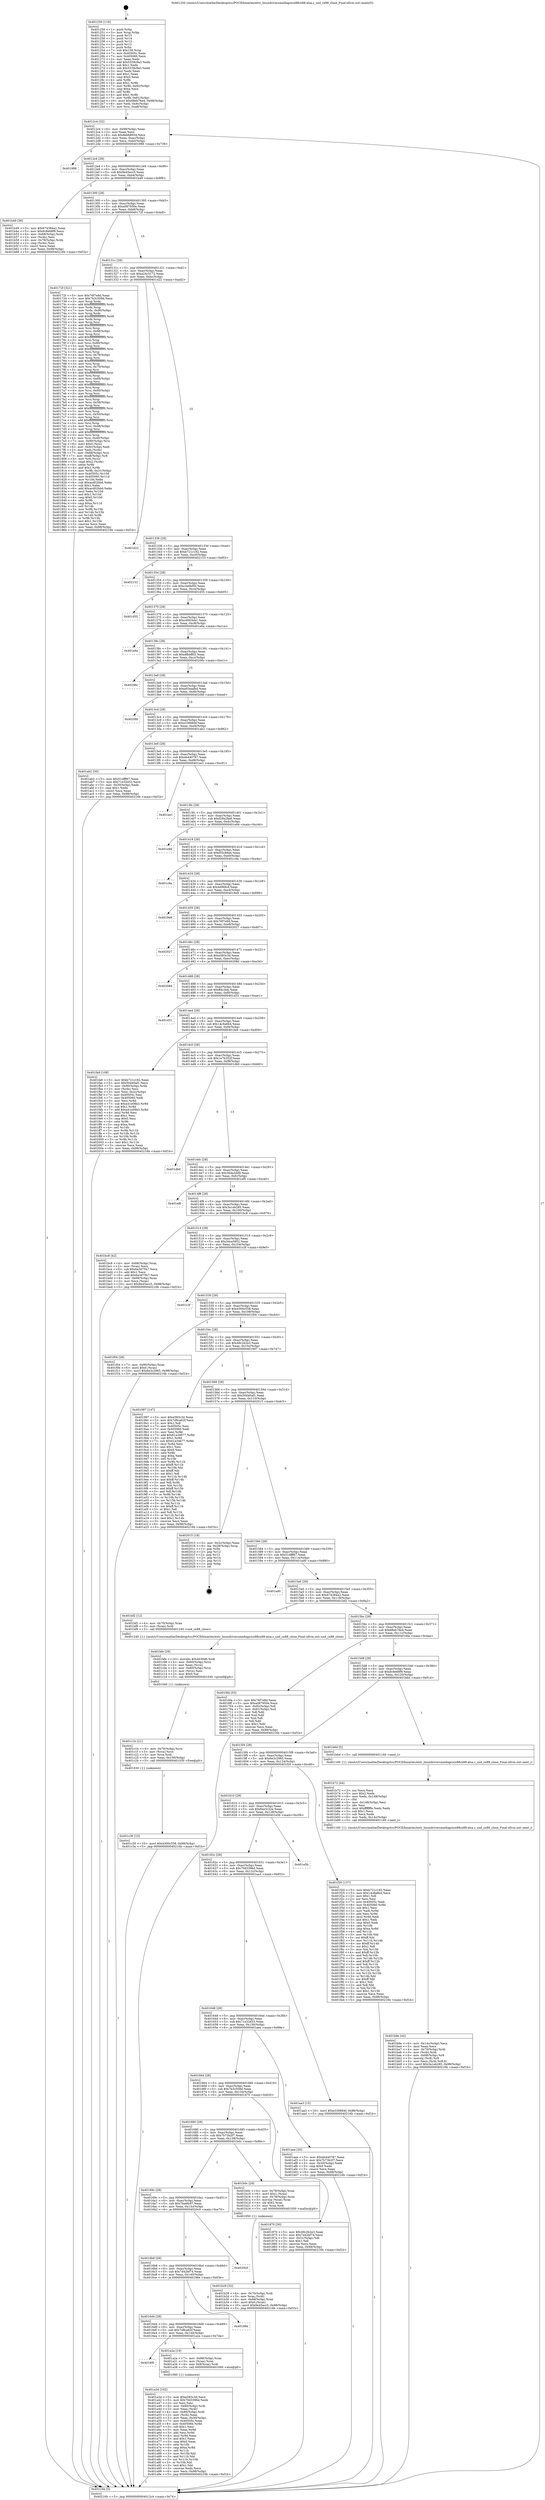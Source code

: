 digraph "0x401250" {
  label = "0x401250 (/mnt/c/Users/mathe/Desktop/tcc/POCII/binaries/extr_linuxdriversmediapcicx88cx88-alsa.c_snd_cx88_close_Final-ollvm.out::main(0))"
  labelloc = "t"
  node[shape=record]

  Entry [label="",width=0.3,height=0.3,shape=circle,fillcolor=black,style=filled]
  "0x4012c4" [label="{
     0x4012c4 [32]\l
     | [instrs]\l
     &nbsp;&nbsp;0x4012c4 \<+6\>: mov -0x98(%rbp),%eax\l
     &nbsp;&nbsp;0x4012ca \<+2\>: mov %eax,%ecx\l
     &nbsp;&nbsp;0x4012cc \<+6\>: sub $0x8ebb8934,%ecx\l
     &nbsp;&nbsp;0x4012d2 \<+6\>: mov %eax,-0xac(%rbp)\l
     &nbsp;&nbsp;0x4012d8 \<+6\>: mov %ecx,-0xb0(%rbp)\l
     &nbsp;&nbsp;0x4012de \<+6\>: je 0000000000401988 \<main+0x738\>\l
  }"]
  "0x401988" [label="{
     0x401988\l
  }", style=dashed]
  "0x4012e4" [label="{
     0x4012e4 [28]\l
     | [instrs]\l
     &nbsp;&nbsp;0x4012e4 \<+5\>: jmp 00000000004012e9 \<main+0x99\>\l
     &nbsp;&nbsp;0x4012e9 \<+6\>: mov -0xac(%rbp),%eax\l
     &nbsp;&nbsp;0x4012ef \<+5\>: sub $0x9e45ecc5,%eax\l
     &nbsp;&nbsp;0x4012f4 \<+6\>: mov %eax,-0xb4(%rbp)\l
     &nbsp;&nbsp;0x4012fa \<+6\>: je 0000000000401b49 \<main+0x8f9\>\l
  }"]
  Exit [label="",width=0.3,height=0.3,shape=circle,fillcolor=black,style=filled,peripheries=2]
  "0x401b49" [label="{
     0x401b49 [36]\l
     | [instrs]\l
     &nbsp;&nbsp;0x401b49 \<+5\>: mov $0x674384a2,%eax\l
     &nbsp;&nbsp;0x401b4e \<+5\>: mov $0x6c8e68f9,%ecx\l
     &nbsp;&nbsp;0x401b53 \<+4\>: mov -0x68(%rbp),%rdx\l
     &nbsp;&nbsp;0x401b57 \<+2\>: mov (%rdx),%esi\l
     &nbsp;&nbsp;0x401b59 \<+4\>: mov -0x78(%rbp),%rdx\l
     &nbsp;&nbsp;0x401b5d \<+2\>: cmp (%rdx),%esi\l
     &nbsp;&nbsp;0x401b5f \<+3\>: cmovl %ecx,%eax\l
     &nbsp;&nbsp;0x401b62 \<+6\>: mov %eax,-0x98(%rbp)\l
     &nbsp;&nbsp;0x401b68 \<+5\>: jmp 000000000040216b \<main+0xf1b\>\l
  }"]
  "0x401300" [label="{
     0x401300 [28]\l
     | [instrs]\l
     &nbsp;&nbsp;0x401300 \<+5\>: jmp 0000000000401305 \<main+0xb5\>\l
     &nbsp;&nbsp;0x401305 \<+6\>: mov -0xac(%rbp),%eax\l
     &nbsp;&nbsp;0x40130b \<+5\>: sub $0xa087950e,%eax\l
     &nbsp;&nbsp;0x401310 \<+6\>: mov %eax,-0xb8(%rbp)\l
     &nbsp;&nbsp;0x401316 \<+6\>: je 000000000040172f \<main+0x4df\>\l
  }"]
  "0x401c30" [label="{
     0x401c30 [15]\l
     | [instrs]\l
     &nbsp;&nbsp;0x401c30 \<+10\>: movl $0x4300c558,-0x98(%rbp)\l
     &nbsp;&nbsp;0x401c3a \<+5\>: jmp 000000000040216b \<main+0xf1b\>\l
  }"]
  "0x40172f" [label="{
     0x40172f [321]\l
     | [instrs]\l
     &nbsp;&nbsp;0x40172f \<+5\>: mov $0x76f7e8d,%eax\l
     &nbsp;&nbsp;0x401734 \<+5\>: mov $0x7b3c509d,%ecx\l
     &nbsp;&nbsp;0x401739 \<+3\>: mov %rsp,%rdx\l
     &nbsp;&nbsp;0x40173c \<+4\>: add $0xfffffffffffffff0,%rdx\l
     &nbsp;&nbsp;0x401740 \<+3\>: mov %rdx,%rsp\l
     &nbsp;&nbsp;0x401743 \<+7\>: mov %rdx,-0x90(%rbp)\l
     &nbsp;&nbsp;0x40174a \<+3\>: mov %rsp,%rdx\l
     &nbsp;&nbsp;0x40174d \<+4\>: add $0xfffffffffffffff0,%rdx\l
     &nbsp;&nbsp;0x401751 \<+3\>: mov %rdx,%rsp\l
     &nbsp;&nbsp;0x401754 \<+3\>: mov %rsp,%rsi\l
     &nbsp;&nbsp;0x401757 \<+4\>: add $0xfffffffffffffff0,%rsi\l
     &nbsp;&nbsp;0x40175b \<+3\>: mov %rsi,%rsp\l
     &nbsp;&nbsp;0x40175e \<+7\>: mov %rsi,-0x88(%rbp)\l
     &nbsp;&nbsp;0x401765 \<+3\>: mov %rsp,%rsi\l
     &nbsp;&nbsp;0x401768 \<+4\>: add $0xfffffffffffffff0,%rsi\l
     &nbsp;&nbsp;0x40176c \<+3\>: mov %rsi,%rsp\l
     &nbsp;&nbsp;0x40176f \<+4\>: mov %rsi,-0x80(%rbp)\l
     &nbsp;&nbsp;0x401773 \<+3\>: mov %rsp,%rsi\l
     &nbsp;&nbsp;0x401776 \<+4\>: add $0xfffffffffffffff0,%rsi\l
     &nbsp;&nbsp;0x40177a \<+3\>: mov %rsi,%rsp\l
     &nbsp;&nbsp;0x40177d \<+4\>: mov %rsi,-0x78(%rbp)\l
     &nbsp;&nbsp;0x401781 \<+3\>: mov %rsp,%rsi\l
     &nbsp;&nbsp;0x401784 \<+4\>: add $0xfffffffffffffff0,%rsi\l
     &nbsp;&nbsp;0x401788 \<+3\>: mov %rsi,%rsp\l
     &nbsp;&nbsp;0x40178b \<+4\>: mov %rsi,-0x70(%rbp)\l
     &nbsp;&nbsp;0x40178f \<+3\>: mov %rsp,%rsi\l
     &nbsp;&nbsp;0x401792 \<+4\>: add $0xfffffffffffffff0,%rsi\l
     &nbsp;&nbsp;0x401796 \<+3\>: mov %rsi,%rsp\l
     &nbsp;&nbsp;0x401799 \<+4\>: mov %rsi,-0x68(%rbp)\l
     &nbsp;&nbsp;0x40179d \<+3\>: mov %rsp,%rsi\l
     &nbsp;&nbsp;0x4017a0 \<+4\>: add $0xfffffffffffffff0,%rsi\l
     &nbsp;&nbsp;0x4017a4 \<+3\>: mov %rsi,%rsp\l
     &nbsp;&nbsp;0x4017a7 \<+4\>: mov %rsi,-0x60(%rbp)\l
     &nbsp;&nbsp;0x4017ab \<+3\>: mov %rsp,%rsi\l
     &nbsp;&nbsp;0x4017ae \<+4\>: add $0xfffffffffffffff0,%rsi\l
     &nbsp;&nbsp;0x4017b2 \<+3\>: mov %rsi,%rsp\l
     &nbsp;&nbsp;0x4017b5 \<+4\>: mov %rsi,-0x58(%rbp)\l
     &nbsp;&nbsp;0x4017b9 \<+3\>: mov %rsp,%rsi\l
     &nbsp;&nbsp;0x4017bc \<+4\>: add $0xfffffffffffffff0,%rsi\l
     &nbsp;&nbsp;0x4017c0 \<+3\>: mov %rsi,%rsp\l
     &nbsp;&nbsp;0x4017c3 \<+4\>: mov %rsi,-0x50(%rbp)\l
     &nbsp;&nbsp;0x4017c7 \<+3\>: mov %rsp,%rsi\l
     &nbsp;&nbsp;0x4017ca \<+4\>: add $0xfffffffffffffff0,%rsi\l
     &nbsp;&nbsp;0x4017ce \<+3\>: mov %rsi,%rsp\l
     &nbsp;&nbsp;0x4017d1 \<+4\>: mov %rsi,-0x48(%rbp)\l
     &nbsp;&nbsp;0x4017d5 \<+3\>: mov %rsp,%rsi\l
     &nbsp;&nbsp;0x4017d8 \<+4\>: add $0xfffffffffffffff0,%rsi\l
     &nbsp;&nbsp;0x4017dc \<+3\>: mov %rsi,%rsp\l
     &nbsp;&nbsp;0x4017df \<+4\>: mov %rsi,-0x40(%rbp)\l
     &nbsp;&nbsp;0x4017e3 \<+7\>: mov -0x90(%rbp),%rsi\l
     &nbsp;&nbsp;0x4017ea \<+6\>: movl $0x0,(%rsi)\l
     &nbsp;&nbsp;0x4017f0 \<+6\>: mov -0x9c(%rbp),%edi\l
     &nbsp;&nbsp;0x4017f6 \<+2\>: mov %edi,(%rdx)\l
     &nbsp;&nbsp;0x4017f8 \<+7\>: mov -0x88(%rbp),%rsi\l
     &nbsp;&nbsp;0x4017ff \<+7\>: mov -0xa8(%rbp),%r8\l
     &nbsp;&nbsp;0x401806 \<+3\>: mov %r8,(%rsi)\l
     &nbsp;&nbsp;0x401809 \<+3\>: cmpl $0x2,(%rdx)\l
     &nbsp;&nbsp;0x40180c \<+4\>: setne %r9b\l
     &nbsp;&nbsp;0x401810 \<+4\>: and $0x1,%r9b\l
     &nbsp;&nbsp;0x401814 \<+4\>: mov %r9b,-0x31(%rbp)\l
     &nbsp;&nbsp;0x401818 \<+8\>: mov 0x40505c,%r10d\l
     &nbsp;&nbsp;0x401820 \<+8\>: mov 0x405060,%r11d\l
     &nbsp;&nbsp;0x401828 \<+3\>: mov %r10d,%ebx\l
     &nbsp;&nbsp;0x40182b \<+6\>: sub $0xacd02bb6,%ebx\l
     &nbsp;&nbsp;0x401831 \<+3\>: sub $0x1,%ebx\l
     &nbsp;&nbsp;0x401834 \<+6\>: add $0xacd02bb6,%ebx\l
     &nbsp;&nbsp;0x40183a \<+4\>: imul %ebx,%r10d\l
     &nbsp;&nbsp;0x40183e \<+4\>: and $0x1,%r10d\l
     &nbsp;&nbsp;0x401842 \<+4\>: cmp $0x0,%r10d\l
     &nbsp;&nbsp;0x401846 \<+4\>: sete %r9b\l
     &nbsp;&nbsp;0x40184a \<+4\>: cmp $0xa,%r11d\l
     &nbsp;&nbsp;0x40184e \<+4\>: setl %r14b\l
     &nbsp;&nbsp;0x401852 \<+3\>: mov %r9b,%r15b\l
     &nbsp;&nbsp;0x401855 \<+3\>: and %r14b,%r15b\l
     &nbsp;&nbsp;0x401858 \<+3\>: xor %r14b,%r9b\l
     &nbsp;&nbsp;0x40185b \<+3\>: or %r9b,%r15b\l
     &nbsp;&nbsp;0x40185e \<+4\>: test $0x1,%r15b\l
     &nbsp;&nbsp;0x401862 \<+3\>: cmovne %ecx,%eax\l
     &nbsp;&nbsp;0x401865 \<+6\>: mov %eax,-0x98(%rbp)\l
     &nbsp;&nbsp;0x40186b \<+5\>: jmp 000000000040216b \<main+0xf1b\>\l
  }"]
  "0x40131c" [label="{
     0x40131c [28]\l
     | [instrs]\l
     &nbsp;&nbsp;0x40131c \<+5\>: jmp 0000000000401321 \<main+0xd1\>\l
     &nbsp;&nbsp;0x401321 \<+6\>: mov -0xac(%rbp),%eax\l
     &nbsp;&nbsp;0x401327 \<+5\>: sub $0xa24c5172,%eax\l
     &nbsp;&nbsp;0x40132c \<+6\>: mov %eax,-0xbc(%rbp)\l
     &nbsp;&nbsp;0x401332 \<+6\>: je 0000000000401d22 \<main+0xad2\>\l
  }"]
  "0x401c1b" [label="{
     0x401c1b [21]\l
     | [instrs]\l
     &nbsp;&nbsp;0x401c1b \<+4\>: mov -0x70(%rbp),%rcx\l
     &nbsp;&nbsp;0x401c1f \<+3\>: mov (%rcx),%rcx\l
     &nbsp;&nbsp;0x401c22 \<+3\>: mov %rcx,%rdi\l
     &nbsp;&nbsp;0x401c25 \<+6\>: mov %eax,-0x150(%rbp)\l
     &nbsp;&nbsp;0x401c2b \<+5\>: call 0000000000401030 \<free@plt\>\l
     | [calls]\l
     &nbsp;&nbsp;0x401030 \{1\} (unknown)\l
  }"]
  "0x401d22" [label="{
     0x401d22\l
  }", style=dashed]
  "0x401338" [label="{
     0x401338 [28]\l
     | [instrs]\l
     &nbsp;&nbsp;0x401338 \<+5\>: jmp 000000000040133d \<main+0xed\>\l
     &nbsp;&nbsp;0x40133d \<+6\>: mov -0xac(%rbp),%eax\l
     &nbsp;&nbsp;0x401343 \<+5\>: sub $0xb721c182,%eax\l
     &nbsp;&nbsp;0x401348 \<+6\>: mov %eax,-0xc0(%rbp)\l
     &nbsp;&nbsp;0x40134e \<+6\>: je 0000000000402153 \<main+0xf03\>\l
  }"]
  "0x401bfe" [label="{
     0x401bfe [29]\l
     | [instrs]\l
     &nbsp;&nbsp;0x401bfe \<+10\>: movabs $0x4030d6,%rdi\l
     &nbsp;&nbsp;0x401c08 \<+4\>: mov -0x60(%rbp),%rcx\l
     &nbsp;&nbsp;0x401c0c \<+2\>: mov %eax,(%rcx)\l
     &nbsp;&nbsp;0x401c0e \<+4\>: mov -0x60(%rbp),%rcx\l
     &nbsp;&nbsp;0x401c12 \<+2\>: mov (%rcx),%esi\l
     &nbsp;&nbsp;0x401c14 \<+2\>: mov $0x0,%al\l
     &nbsp;&nbsp;0x401c16 \<+5\>: call 0000000000401040 \<printf@plt\>\l
     | [calls]\l
     &nbsp;&nbsp;0x401040 \{1\} (unknown)\l
  }"]
  "0x402153" [label="{
     0x402153\l
  }", style=dashed]
  "0x401354" [label="{
     0x401354 [28]\l
     | [instrs]\l
     &nbsp;&nbsp;0x401354 \<+5\>: jmp 0000000000401359 \<main+0x109\>\l
     &nbsp;&nbsp;0x401359 \<+6\>: mov -0xac(%rbp),%eax\l
     &nbsp;&nbsp;0x40135f \<+5\>: sub $0xc3e0bf50,%eax\l
     &nbsp;&nbsp;0x401364 \<+6\>: mov %eax,-0xc4(%rbp)\l
     &nbsp;&nbsp;0x40136a \<+6\>: je 0000000000401d55 \<main+0xb05\>\l
  }"]
  "0x401b9e" [label="{
     0x401b9e [42]\l
     | [instrs]\l
     &nbsp;&nbsp;0x401b9e \<+6\>: mov -0x14c(%rbp),%ecx\l
     &nbsp;&nbsp;0x401ba4 \<+3\>: imul %eax,%ecx\l
     &nbsp;&nbsp;0x401ba7 \<+4\>: mov -0x70(%rbp),%rdi\l
     &nbsp;&nbsp;0x401bab \<+3\>: mov (%rdi),%rdi\l
     &nbsp;&nbsp;0x401bae \<+4\>: mov -0x68(%rbp),%r8\l
     &nbsp;&nbsp;0x401bb2 \<+3\>: movslq (%r8),%r8\l
     &nbsp;&nbsp;0x401bb5 \<+4\>: mov %ecx,(%rdi,%r8,4)\l
     &nbsp;&nbsp;0x401bb9 \<+10\>: movl $0x3a1eb285,-0x98(%rbp)\l
     &nbsp;&nbsp;0x401bc3 \<+5\>: jmp 000000000040216b \<main+0xf1b\>\l
  }"]
  "0x401d55" [label="{
     0x401d55\l
  }", style=dashed]
  "0x401370" [label="{
     0x401370 [28]\l
     | [instrs]\l
     &nbsp;&nbsp;0x401370 \<+5\>: jmp 0000000000401375 \<main+0x125\>\l
     &nbsp;&nbsp;0x401375 \<+6\>: mov -0xac(%rbp),%eax\l
     &nbsp;&nbsp;0x40137b \<+5\>: sub $0xcd003eb1,%eax\l
     &nbsp;&nbsp;0x401380 \<+6\>: mov %eax,-0xc8(%rbp)\l
     &nbsp;&nbsp;0x401386 \<+6\>: je 0000000000401e6a \<main+0xc1a\>\l
  }"]
  "0x401b72" [label="{
     0x401b72 [44]\l
     | [instrs]\l
     &nbsp;&nbsp;0x401b72 \<+2\>: xor %ecx,%ecx\l
     &nbsp;&nbsp;0x401b74 \<+5\>: mov $0x2,%edx\l
     &nbsp;&nbsp;0x401b79 \<+6\>: mov %edx,-0x148(%rbp)\l
     &nbsp;&nbsp;0x401b7f \<+1\>: cltd\l
     &nbsp;&nbsp;0x401b80 \<+6\>: mov -0x148(%rbp),%esi\l
     &nbsp;&nbsp;0x401b86 \<+2\>: idiv %esi\l
     &nbsp;&nbsp;0x401b88 \<+6\>: imul $0xfffffffe,%edx,%edx\l
     &nbsp;&nbsp;0x401b8e \<+3\>: sub $0x1,%ecx\l
     &nbsp;&nbsp;0x401b91 \<+2\>: sub %ecx,%edx\l
     &nbsp;&nbsp;0x401b93 \<+6\>: mov %edx,-0x14c(%rbp)\l
     &nbsp;&nbsp;0x401b99 \<+5\>: call 0000000000401160 \<next_i\>\l
     | [calls]\l
     &nbsp;&nbsp;0x401160 \{1\} (/mnt/c/Users/mathe/Desktop/tcc/POCII/binaries/extr_linuxdriversmediapcicx88cx88-alsa.c_snd_cx88_close_Final-ollvm.out::next_i)\l
  }"]
  "0x401e6a" [label="{
     0x401e6a\l
  }", style=dashed]
  "0x40138c" [label="{
     0x40138c [28]\l
     | [instrs]\l
     &nbsp;&nbsp;0x40138c \<+5\>: jmp 0000000000401391 \<main+0x141\>\l
     &nbsp;&nbsp;0x401391 \<+6\>: mov -0xac(%rbp),%eax\l
     &nbsp;&nbsp;0x401397 \<+5\>: sub $0xdfbbff02,%eax\l
     &nbsp;&nbsp;0x40139c \<+6\>: mov %eax,-0xcc(%rbp)\l
     &nbsp;&nbsp;0x4013a2 \<+6\>: je 000000000040206c \<main+0xe1c\>\l
  }"]
  "0x401b29" [label="{
     0x401b29 [32]\l
     | [instrs]\l
     &nbsp;&nbsp;0x401b29 \<+4\>: mov -0x70(%rbp),%rdi\l
     &nbsp;&nbsp;0x401b2d \<+3\>: mov %rax,(%rdi)\l
     &nbsp;&nbsp;0x401b30 \<+4\>: mov -0x68(%rbp),%rax\l
     &nbsp;&nbsp;0x401b34 \<+6\>: movl $0x0,(%rax)\l
     &nbsp;&nbsp;0x401b3a \<+10\>: movl $0x9e45ecc5,-0x98(%rbp)\l
     &nbsp;&nbsp;0x401b44 \<+5\>: jmp 000000000040216b \<main+0xf1b\>\l
  }"]
  "0x40206c" [label="{
     0x40206c\l
  }", style=dashed]
  "0x4013a8" [label="{
     0x4013a8 [28]\l
     | [instrs]\l
     &nbsp;&nbsp;0x4013a8 \<+5\>: jmp 00000000004013ad \<main+0x15d\>\l
     &nbsp;&nbsp;0x4013ad \<+6\>: mov -0xac(%rbp),%eax\l
     &nbsp;&nbsp;0x4013b3 \<+5\>: sub $0xe03eadbd,%eax\l
     &nbsp;&nbsp;0x4013b8 \<+6\>: mov %eax,-0xd0(%rbp)\l
     &nbsp;&nbsp;0x4013be \<+6\>: je 00000000004020fd \<main+0xead\>\l
  }"]
  "0x401a3d" [label="{
     0x401a3d [102]\l
     | [instrs]\l
     &nbsp;&nbsp;0x401a3d \<+5\>: mov $0xe583c3d,%ecx\l
     &nbsp;&nbsp;0x401a42 \<+5\>: mov $0x70d3396d,%edx\l
     &nbsp;&nbsp;0x401a47 \<+2\>: xor %esi,%esi\l
     &nbsp;&nbsp;0x401a49 \<+4\>: mov -0x80(%rbp),%rdi\l
     &nbsp;&nbsp;0x401a4d \<+2\>: mov %eax,(%rdi)\l
     &nbsp;&nbsp;0x401a4f \<+4\>: mov -0x80(%rbp),%rdi\l
     &nbsp;&nbsp;0x401a53 \<+2\>: mov (%rdi),%eax\l
     &nbsp;&nbsp;0x401a55 \<+3\>: mov %eax,-0x30(%rbp)\l
     &nbsp;&nbsp;0x401a58 \<+7\>: mov 0x40505c,%eax\l
     &nbsp;&nbsp;0x401a5f \<+8\>: mov 0x405060,%r8d\l
     &nbsp;&nbsp;0x401a67 \<+3\>: sub $0x1,%esi\l
     &nbsp;&nbsp;0x401a6a \<+3\>: mov %eax,%r9d\l
     &nbsp;&nbsp;0x401a6d \<+3\>: add %esi,%r9d\l
     &nbsp;&nbsp;0x401a70 \<+4\>: imul %r9d,%eax\l
     &nbsp;&nbsp;0x401a74 \<+3\>: and $0x1,%eax\l
     &nbsp;&nbsp;0x401a77 \<+3\>: cmp $0x0,%eax\l
     &nbsp;&nbsp;0x401a7a \<+4\>: sete %r10b\l
     &nbsp;&nbsp;0x401a7e \<+4\>: cmp $0xa,%r8d\l
     &nbsp;&nbsp;0x401a82 \<+4\>: setl %r11b\l
     &nbsp;&nbsp;0x401a86 \<+3\>: mov %r10b,%bl\l
     &nbsp;&nbsp;0x401a89 \<+3\>: and %r11b,%bl\l
     &nbsp;&nbsp;0x401a8c \<+3\>: xor %r11b,%r10b\l
     &nbsp;&nbsp;0x401a8f \<+3\>: or %r10b,%bl\l
     &nbsp;&nbsp;0x401a92 \<+3\>: test $0x1,%bl\l
     &nbsp;&nbsp;0x401a95 \<+3\>: cmovne %edx,%ecx\l
     &nbsp;&nbsp;0x401a98 \<+6\>: mov %ecx,-0x98(%rbp)\l
     &nbsp;&nbsp;0x401a9e \<+5\>: jmp 000000000040216b \<main+0xf1b\>\l
  }"]
  "0x4020fd" [label="{
     0x4020fd\l
  }", style=dashed]
  "0x4013c4" [label="{
     0x4013c4 [28]\l
     | [instrs]\l
     &nbsp;&nbsp;0x4013c4 \<+5\>: jmp 00000000004013c9 \<main+0x179\>\l
     &nbsp;&nbsp;0x4013c9 \<+6\>: mov -0xac(%rbp),%eax\l
     &nbsp;&nbsp;0x4013cf \<+5\>: sub $0xe336684f,%eax\l
     &nbsp;&nbsp;0x4013d4 \<+6\>: mov %eax,-0xd4(%rbp)\l
     &nbsp;&nbsp;0x4013da \<+6\>: je 0000000000401ab2 \<main+0x862\>\l
  }"]
  "0x4016f0" [label="{
     0x4016f0\l
  }", style=dashed]
  "0x401ab2" [label="{
     0x401ab2 [30]\l
     | [instrs]\l
     &nbsp;&nbsp;0x401ab2 \<+5\>: mov $0x51dfff67,%eax\l
     &nbsp;&nbsp;0x401ab7 \<+5\>: mov $0x71e32d33,%ecx\l
     &nbsp;&nbsp;0x401abc \<+3\>: mov -0x30(%rbp),%edx\l
     &nbsp;&nbsp;0x401abf \<+3\>: cmp $0x1,%edx\l
     &nbsp;&nbsp;0x401ac2 \<+3\>: cmovl %ecx,%eax\l
     &nbsp;&nbsp;0x401ac5 \<+6\>: mov %eax,-0x98(%rbp)\l
     &nbsp;&nbsp;0x401acb \<+5\>: jmp 000000000040216b \<main+0xf1b\>\l
  }"]
  "0x4013e0" [label="{
     0x4013e0 [28]\l
     | [instrs]\l
     &nbsp;&nbsp;0x4013e0 \<+5\>: jmp 00000000004013e5 \<main+0x195\>\l
     &nbsp;&nbsp;0x4013e5 \<+6\>: mov -0xac(%rbp),%eax\l
     &nbsp;&nbsp;0x4013eb \<+5\>: sub $0xeb440787,%eax\l
     &nbsp;&nbsp;0x4013f0 \<+6\>: mov %eax,-0xd8(%rbp)\l
     &nbsp;&nbsp;0x4013f6 \<+6\>: je 0000000000401ee1 \<main+0xc91\>\l
  }"]
  "0x401a2a" [label="{
     0x401a2a [19]\l
     | [instrs]\l
     &nbsp;&nbsp;0x401a2a \<+7\>: mov -0x88(%rbp),%rax\l
     &nbsp;&nbsp;0x401a31 \<+3\>: mov (%rax),%rax\l
     &nbsp;&nbsp;0x401a34 \<+4\>: mov 0x8(%rax),%rdi\l
     &nbsp;&nbsp;0x401a38 \<+5\>: call 0000000000401060 \<atoi@plt\>\l
     | [calls]\l
     &nbsp;&nbsp;0x401060 \{1\} (unknown)\l
  }"]
  "0x401ee1" [label="{
     0x401ee1\l
  }", style=dashed]
  "0x4013fc" [label="{
     0x4013fc [28]\l
     | [instrs]\l
     &nbsp;&nbsp;0x4013fc \<+5\>: jmp 0000000000401401 \<main+0x1b1\>\l
     &nbsp;&nbsp;0x401401 \<+6\>: mov -0xac(%rbp),%eax\l
     &nbsp;&nbsp;0x401407 \<+5\>: sub $0xf29a28a6,%eax\l
     &nbsp;&nbsp;0x40140c \<+6\>: mov %eax,-0xdc(%rbp)\l
     &nbsp;&nbsp;0x401412 \<+6\>: je 0000000000401e94 \<main+0xc44\>\l
  }"]
  "0x4016d4" [label="{
     0x4016d4 [28]\l
     | [instrs]\l
     &nbsp;&nbsp;0x4016d4 \<+5\>: jmp 00000000004016d9 \<main+0x489\>\l
     &nbsp;&nbsp;0x4016d9 \<+6\>: mov -0xac(%rbp),%eax\l
     &nbsp;&nbsp;0x4016df \<+5\>: sub $0x7d8ca62f,%eax\l
     &nbsp;&nbsp;0x4016e4 \<+6\>: mov %eax,-0x144(%rbp)\l
     &nbsp;&nbsp;0x4016ea \<+6\>: je 0000000000401a2a \<main+0x7da\>\l
  }"]
  "0x401e94" [label="{
     0x401e94\l
  }", style=dashed]
  "0x401418" [label="{
     0x401418 [28]\l
     | [instrs]\l
     &nbsp;&nbsp;0x401418 \<+5\>: jmp 000000000040141d \<main+0x1cd\>\l
     &nbsp;&nbsp;0x40141d \<+6\>: mov -0xac(%rbp),%eax\l
     &nbsp;&nbsp;0x401423 \<+5\>: sub $0xf55c88a4,%eax\l
     &nbsp;&nbsp;0x401428 \<+6\>: mov %eax,-0xe0(%rbp)\l
     &nbsp;&nbsp;0x40142e \<+6\>: je 0000000000401c9a \<main+0xa4a\>\l
  }"]
  "0x40188e" [label="{
     0x40188e\l
  }", style=dashed]
  "0x401c9a" [label="{
     0x401c9a\l
  }", style=dashed]
  "0x401434" [label="{
     0x401434 [28]\l
     | [instrs]\l
     &nbsp;&nbsp;0x401434 \<+5\>: jmp 0000000000401439 \<main+0x1e9\>\l
     &nbsp;&nbsp;0x401439 \<+6\>: mov -0xac(%rbp),%eax\l
     &nbsp;&nbsp;0x40143f \<+5\>: sub $0x4d96fcd,%eax\l
     &nbsp;&nbsp;0x401444 \<+6\>: mov %eax,-0xe4(%rbp)\l
     &nbsp;&nbsp;0x40144a \<+6\>: je 00000000004018e9 \<main+0x699\>\l
  }"]
  "0x4016b8" [label="{
     0x4016b8 [28]\l
     | [instrs]\l
     &nbsp;&nbsp;0x4016b8 \<+5\>: jmp 00000000004016bd \<main+0x46d\>\l
     &nbsp;&nbsp;0x4016bd \<+6\>: mov -0xac(%rbp),%eax\l
     &nbsp;&nbsp;0x4016c3 \<+5\>: sub $0x7d42bf74,%eax\l
     &nbsp;&nbsp;0x4016c8 \<+6\>: mov %eax,-0x140(%rbp)\l
     &nbsp;&nbsp;0x4016ce \<+6\>: je 000000000040188e \<main+0x63e\>\l
  }"]
  "0x4018e9" [label="{
     0x4018e9\l
  }", style=dashed]
  "0x401450" [label="{
     0x401450 [28]\l
     | [instrs]\l
     &nbsp;&nbsp;0x401450 \<+5\>: jmp 0000000000401455 \<main+0x205\>\l
     &nbsp;&nbsp;0x401455 \<+6\>: mov -0xac(%rbp),%eax\l
     &nbsp;&nbsp;0x40145b \<+5\>: sub $0x76f7e8d,%eax\l
     &nbsp;&nbsp;0x401460 \<+6\>: mov %eax,-0xe8(%rbp)\l
     &nbsp;&nbsp;0x401466 \<+6\>: je 0000000000402027 \<main+0xdd7\>\l
  }"]
  "0x4020c0" [label="{
     0x4020c0\l
  }", style=dashed]
  "0x402027" [label="{
     0x402027\l
  }", style=dashed]
  "0x40146c" [label="{
     0x40146c [28]\l
     | [instrs]\l
     &nbsp;&nbsp;0x40146c \<+5\>: jmp 0000000000401471 \<main+0x221\>\l
     &nbsp;&nbsp;0x401471 \<+6\>: mov -0xac(%rbp),%eax\l
     &nbsp;&nbsp;0x401477 \<+5\>: sub $0xe583c3d,%eax\l
     &nbsp;&nbsp;0x40147c \<+6\>: mov %eax,-0xec(%rbp)\l
     &nbsp;&nbsp;0x401482 \<+6\>: je 000000000040208d \<main+0xe3d\>\l
  }"]
  "0x40169c" [label="{
     0x40169c [28]\l
     | [instrs]\l
     &nbsp;&nbsp;0x40169c \<+5\>: jmp 00000000004016a1 \<main+0x451\>\l
     &nbsp;&nbsp;0x4016a1 \<+6\>: mov -0xac(%rbp),%eax\l
     &nbsp;&nbsp;0x4016a7 \<+5\>: sub $0x7be6fc97,%eax\l
     &nbsp;&nbsp;0x4016ac \<+6\>: mov %eax,-0x13c(%rbp)\l
     &nbsp;&nbsp;0x4016b2 \<+6\>: je 00000000004020c0 \<main+0xe70\>\l
  }"]
  "0x40208d" [label="{
     0x40208d\l
  }", style=dashed]
  "0x401488" [label="{
     0x401488 [28]\l
     | [instrs]\l
     &nbsp;&nbsp;0x401488 \<+5\>: jmp 000000000040148d \<main+0x23d\>\l
     &nbsp;&nbsp;0x40148d \<+6\>: mov -0xac(%rbp),%eax\l
     &nbsp;&nbsp;0x401493 \<+5\>: sub $0xff4c3bb,%eax\l
     &nbsp;&nbsp;0x401498 \<+6\>: mov %eax,-0xf0(%rbp)\l
     &nbsp;&nbsp;0x40149e \<+6\>: je 0000000000401d31 \<main+0xae1\>\l
  }"]
  "0x401b0c" [label="{
     0x401b0c [29]\l
     | [instrs]\l
     &nbsp;&nbsp;0x401b0c \<+4\>: mov -0x78(%rbp),%rax\l
     &nbsp;&nbsp;0x401b10 \<+6\>: movl $0x1,(%rax)\l
     &nbsp;&nbsp;0x401b16 \<+4\>: mov -0x78(%rbp),%rax\l
     &nbsp;&nbsp;0x401b1a \<+3\>: movslq (%rax),%rax\l
     &nbsp;&nbsp;0x401b1d \<+4\>: shl $0x2,%rax\l
     &nbsp;&nbsp;0x401b21 \<+3\>: mov %rax,%rdi\l
     &nbsp;&nbsp;0x401b24 \<+5\>: call 0000000000401050 \<malloc@plt\>\l
     | [calls]\l
     &nbsp;&nbsp;0x401050 \{1\} (unknown)\l
  }"]
  "0x401d31" [label="{
     0x401d31\l
  }", style=dashed]
  "0x4014a4" [label="{
     0x4014a4 [28]\l
     | [instrs]\l
     &nbsp;&nbsp;0x4014a4 \<+5\>: jmp 00000000004014a9 \<main+0x259\>\l
     &nbsp;&nbsp;0x4014a9 \<+6\>: mov -0xac(%rbp),%eax\l
     &nbsp;&nbsp;0x4014af \<+5\>: sub $0x14c8a6b4,%eax\l
     &nbsp;&nbsp;0x4014b4 \<+6\>: mov %eax,-0xf4(%rbp)\l
     &nbsp;&nbsp;0x4014ba \<+6\>: je 0000000000401fa9 \<main+0xd59\>\l
  }"]
  "0x401680" [label="{
     0x401680 [28]\l
     | [instrs]\l
     &nbsp;&nbsp;0x401680 \<+5\>: jmp 0000000000401685 \<main+0x435\>\l
     &nbsp;&nbsp;0x401685 \<+6\>: mov -0xac(%rbp),%eax\l
     &nbsp;&nbsp;0x40168b \<+5\>: sub $0x7b73b2f7,%eax\l
     &nbsp;&nbsp;0x401690 \<+6\>: mov %eax,-0x138(%rbp)\l
     &nbsp;&nbsp;0x401696 \<+6\>: je 0000000000401b0c \<main+0x8bc\>\l
  }"]
  "0x401fa9" [label="{
     0x401fa9 [108]\l
     | [instrs]\l
     &nbsp;&nbsp;0x401fa9 \<+5\>: mov $0xb721c182,%eax\l
     &nbsp;&nbsp;0x401fae \<+5\>: mov $0x50d40af1,%ecx\l
     &nbsp;&nbsp;0x401fb3 \<+7\>: mov -0x90(%rbp),%rdx\l
     &nbsp;&nbsp;0x401fba \<+2\>: mov (%rdx),%esi\l
     &nbsp;&nbsp;0x401fbc \<+3\>: mov %esi,-0x2c(%rbp)\l
     &nbsp;&nbsp;0x401fbf \<+7\>: mov 0x40505c,%esi\l
     &nbsp;&nbsp;0x401fc6 \<+7\>: mov 0x405060,%edi\l
     &nbsp;&nbsp;0x401fcd \<+3\>: mov %esi,%r8d\l
     &nbsp;&nbsp;0x401fd0 \<+7\>: sub $0xa41e08b3,%r8d\l
     &nbsp;&nbsp;0x401fd7 \<+4\>: sub $0x1,%r8d\l
     &nbsp;&nbsp;0x401fdb \<+7\>: add $0xa41e08b3,%r8d\l
     &nbsp;&nbsp;0x401fe2 \<+4\>: imul %r8d,%esi\l
     &nbsp;&nbsp;0x401fe6 \<+3\>: and $0x1,%esi\l
     &nbsp;&nbsp;0x401fe9 \<+3\>: cmp $0x0,%esi\l
     &nbsp;&nbsp;0x401fec \<+4\>: sete %r9b\l
     &nbsp;&nbsp;0x401ff0 \<+3\>: cmp $0xa,%edi\l
     &nbsp;&nbsp;0x401ff3 \<+4\>: setl %r10b\l
     &nbsp;&nbsp;0x401ff7 \<+3\>: mov %r9b,%r11b\l
     &nbsp;&nbsp;0x401ffa \<+3\>: and %r10b,%r11b\l
     &nbsp;&nbsp;0x401ffd \<+3\>: xor %r10b,%r9b\l
     &nbsp;&nbsp;0x402000 \<+3\>: or %r9b,%r11b\l
     &nbsp;&nbsp;0x402003 \<+4\>: test $0x1,%r11b\l
     &nbsp;&nbsp;0x402007 \<+3\>: cmovne %ecx,%eax\l
     &nbsp;&nbsp;0x40200a \<+6\>: mov %eax,-0x98(%rbp)\l
     &nbsp;&nbsp;0x402010 \<+5\>: jmp 000000000040216b \<main+0xf1b\>\l
  }"]
  "0x4014c0" [label="{
     0x4014c0 [28]\l
     | [instrs]\l
     &nbsp;&nbsp;0x4014c0 \<+5\>: jmp 00000000004014c5 \<main+0x275\>\l
     &nbsp;&nbsp;0x4014c5 \<+6\>: mov -0xac(%rbp),%eax\l
     &nbsp;&nbsp;0x4014cb \<+5\>: sub $0x1e7b352f,%eax\l
     &nbsp;&nbsp;0x4014d0 \<+6\>: mov %eax,-0xf8(%rbp)\l
     &nbsp;&nbsp;0x4014d6 \<+6\>: je 0000000000401db0 \<main+0xb60\>\l
  }"]
  "0x401870" [label="{
     0x401870 [30]\l
     | [instrs]\l
     &nbsp;&nbsp;0x401870 \<+5\>: mov $0x49c2b2e3,%eax\l
     &nbsp;&nbsp;0x401875 \<+5\>: mov $0x7d42bf74,%ecx\l
     &nbsp;&nbsp;0x40187a \<+3\>: mov -0x31(%rbp),%dl\l
     &nbsp;&nbsp;0x40187d \<+3\>: test $0x1,%dl\l
     &nbsp;&nbsp;0x401880 \<+3\>: cmovne %ecx,%eax\l
     &nbsp;&nbsp;0x401883 \<+6\>: mov %eax,-0x98(%rbp)\l
     &nbsp;&nbsp;0x401889 \<+5\>: jmp 000000000040216b \<main+0xf1b\>\l
  }"]
  "0x401db0" [label="{
     0x401db0\l
  }", style=dashed]
  "0x4014dc" [label="{
     0x4014dc [28]\l
     | [instrs]\l
     &nbsp;&nbsp;0x4014dc \<+5\>: jmp 00000000004014e1 \<main+0x291\>\l
     &nbsp;&nbsp;0x4014e1 \<+6\>: mov -0xac(%rbp),%eax\l
     &nbsp;&nbsp;0x4014e7 \<+5\>: sub $0x36da3dd9,%eax\l
     &nbsp;&nbsp;0x4014ec \<+6\>: mov %eax,-0xfc(%rbp)\l
     &nbsp;&nbsp;0x4014f2 \<+6\>: je 0000000000401ef0 \<main+0xca0\>\l
  }"]
  "0x401664" [label="{
     0x401664 [28]\l
     | [instrs]\l
     &nbsp;&nbsp;0x401664 \<+5\>: jmp 0000000000401669 \<main+0x419\>\l
     &nbsp;&nbsp;0x401669 \<+6\>: mov -0xac(%rbp),%eax\l
     &nbsp;&nbsp;0x40166f \<+5\>: sub $0x7b3c509d,%eax\l
     &nbsp;&nbsp;0x401674 \<+6\>: mov %eax,-0x134(%rbp)\l
     &nbsp;&nbsp;0x40167a \<+6\>: je 0000000000401870 \<main+0x620\>\l
  }"]
  "0x401ef0" [label="{
     0x401ef0\l
  }", style=dashed]
  "0x4014f8" [label="{
     0x4014f8 [28]\l
     | [instrs]\l
     &nbsp;&nbsp;0x4014f8 \<+5\>: jmp 00000000004014fd \<main+0x2ad\>\l
     &nbsp;&nbsp;0x4014fd \<+6\>: mov -0xac(%rbp),%eax\l
     &nbsp;&nbsp;0x401503 \<+5\>: sub $0x3a1eb285,%eax\l
     &nbsp;&nbsp;0x401508 \<+6\>: mov %eax,-0x100(%rbp)\l
     &nbsp;&nbsp;0x40150e \<+6\>: je 0000000000401bc8 \<main+0x978\>\l
  }"]
  "0x401aee" [label="{
     0x401aee [30]\l
     | [instrs]\l
     &nbsp;&nbsp;0x401aee \<+5\>: mov $0xeb440787,%eax\l
     &nbsp;&nbsp;0x401af3 \<+5\>: mov $0x7b73b2f7,%ecx\l
     &nbsp;&nbsp;0x401af8 \<+3\>: mov -0x30(%rbp),%edx\l
     &nbsp;&nbsp;0x401afb \<+3\>: cmp $0x0,%edx\l
     &nbsp;&nbsp;0x401afe \<+3\>: cmove %ecx,%eax\l
     &nbsp;&nbsp;0x401b01 \<+6\>: mov %eax,-0x98(%rbp)\l
     &nbsp;&nbsp;0x401b07 \<+5\>: jmp 000000000040216b \<main+0xf1b\>\l
  }"]
  "0x401bc8" [label="{
     0x401bc8 [42]\l
     | [instrs]\l
     &nbsp;&nbsp;0x401bc8 \<+4\>: mov -0x68(%rbp),%rax\l
     &nbsp;&nbsp;0x401bcc \<+2\>: mov (%rax),%ecx\l
     &nbsp;&nbsp;0x401bce \<+6\>: sub $0x6a3d75b7,%ecx\l
     &nbsp;&nbsp;0x401bd4 \<+3\>: add $0x1,%ecx\l
     &nbsp;&nbsp;0x401bd7 \<+6\>: add $0x6a3d75b7,%ecx\l
     &nbsp;&nbsp;0x401bdd \<+4\>: mov -0x68(%rbp),%rax\l
     &nbsp;&nbsp;0x401be1 \<+2\>: mov %ecx,(%rax)\l
     &nbsp;&nbsp;0x401be3 \<+10\>: movl $0x9e45ecc5,-0x98(%rbp)\l
     &nbsp;&nbsp;0x401bed \<+5\>: jmp 000000000040216b \<main+0xf1b\>\l
  }"]
  "0x401514" [label="{
     0x401514 [28]\l
     | [instrs]\l
     &nbsp;&nbsp;0x401514 \<+5\>: jmp 0000000000401519 \<main+0x2c9\>\l
     &nbsp;&nbsp;0x401519 \<+6\>: mov -0xac(%rbp),%eax\l
     &nbsp;&nbsp;0x40151f \<+5\>: sub $0x3dca5852,%eax\l
     &nbsp;&nbsp;0x401524 \<+6\>: mov %eax,-0x104(%rbp)\l
     &nbsp;&nbsp;0x40152a \<+6\>: je 0000000000401c3f \<main+0x9ef\>\l
  }"]
  "0x401648" [label="{
     0x401648 [28]\l
     | [instrs]\l
     &nbsp;&nbsp;0x401648 \<+5\>: jmp 000000000040164d \<main+0x3fd\>\l
     &nbsp;&nbsp;0x40164d \<+6\>: mov -0xac(%rbp),%eax\l
     &nbsp;&nbsp;0x401653 \<+5\>: sub $0x71e32d33,%eax\l
     &nbsp;&nbsp;0x401658 \<+6\>: mov %eax,-0x130(%rbp)\l
     &nbsp;&nbsp;0x40165e \<+6\>: je 0000000000401aee \<main+0x89e\>\l
  }"]
  "0x401c3f" [label="{
     0x401c3f\l
  }", style=dashed]
  "0x401530" [label="{
     0x401530 [28]\l
     | [instrs]\l
     &nbsp;&nbsp;0x401530 \<+5\>: jmp 0000000000401535 \<main+0x2e5\>\l
     &nbsp;&nbsp;0x401535 \<+6\>: mov -0xac(%rbp),%eax\l
     &nbsp;&nbsp;0x40153b \<+5\>: sub $0x4300c558,%eax\l
     &nbsp;&nbsp;0x401540 \<+6\>: mov %eax,-0x108(%rbp)\l
     &nbsp;&nbsp;0x401546 \<+6\>: je 0000000000401f04 \<main+0xcb4\>\l
  }"]
  "0x401aa3" [label="{
     0x401aa3 [15]\l
     | [instrs]\l
     &nbsp;&nbsp;0x401aa3 \<+10\>: movl $0xe336684f,-0x98(%rbp)\l
     &nbsp;&nbsp;0x401aad \<+5\>: jmp 000000000040216b \<main+0xf1b\>\l
  }"]
  "0x401f04" [label="{
     0x401f04 [28]\l
     | [instrs]\l
     &nbsp;&nbsp;0x401f04 \<+7\>: mov -0x90(%rbp),%rax\l
     &nbsp;&nbsp;0x401f0b \<+6\>: movl $0x0,(%rax)\l
     &nbsp;&nbsp;0x401f11 \<+10\>: movl $0x6e3c2965,-0x98(%rbp)\l
     &nbsp;&nbsp;0x401f1b \<+5\>: jmp 000000000040216b \<main+0xf1b\>\l
  }"]
  "0x40154c" [label="{
     0x40154c [28]\l
     | [instrs]\l
     &nbsp;&nbsp;0x40154c \<+5\>: jmp 0000000000401551 \<main+0x301\>\l
     &nbsp;&nbsp;0x401551 \<+6\>: mov -0xac(%rbp),%eax\l
     &nbsp;&nbsp;0x401557 \<+5\>: sub $0x49c2b2e3,%eax\l
     &nbsp;&nbsp;0x40155c \<+6\>: mov %eax,-0x10c(%rbp)\l
     &nbsp;&nbsp;0x401562 \<+6\>: je 0000000000401997 \<main+0x747\>\l
  }"]
  "0x40162c" [label="{
     0x40162c [28]\l
     | [instrs]\l
     &nbsp;&nbsp;0x40162c \<+5\>: jmp 0000000000401631 \<main+0x3e1\>\l
     &nbsp;&nbsp;0x401631 \<+6\>: mov -0xac(%rbp),%eax\l
     &nbsp;&nbsp;0x401637 \<+5\>: sub $0x70d3396d,%eax\l
     &nbsp;&nbsp;0x40163c \<+6\>: mov %eax,-0x12c(%rbp)\l
     &nbsp;&nbsp;0x401642 \<+6\>: je 0000000000401aa3 \<main+0x853\>\l
  }"]
  "0x401997" [label="{
     0x401997 [147]\l
     | [instrs]\l
     &nbsp;&nbsp;0x401997 \<+5\>: mov $0xe583c3d,%eax\l
     &nbsp;&nbsp;0x40199c \<+5\>: mov $0x7d8ca62f,%ecx\l
     &nbsp;&nbsp;0x4019a1 \<+2\>: mov $0x1,%dl\l
     &nbsp;&nbsp;0x4019a3 \<+7\>: mov 0x40505c,%esi\l
     &nbsp;&nbsp;0x4019aa \<+7\>: mov 0x405060,%edi\l
     &nbsp;&nbsp;0x4019b1 \<+3\>: mov %esi,%r8d\l
     &nbsp;&nbsp;0x4019b4 \<+7\>: add $0x61a34677,%r8d\l
     &nbsp;&nbsp;0x4019bb \<+4\>: sub $0x1,%r8d\l
     &nbsp;&nbsp;0x4019bf \<+7\>: sub $0x61a34677,%r8d\l
     &nbsp;&nbsp;0x4019c6 \<+4\>: imul %r8d,%esi\l
     &nbsp;&nbsp;0x4019ca \<+3\>: and $0x1,%esi\l
     &nbsp;&nbsp;0x4019cd \<+3\>: cmp $0x0,%esi\l
     &nbsp;&nbsp;0x4019d0 \<+4\>: sete %r9b\l
     &nbsp;&nbsp;0x4019d4 \<+3\>: cmp $0xa,%edi\l
     &nbsp;&nbsp;0x4019d7 \<+4\>: setl %r10b\l
     &nbsp;&nbsp;0x4019db \<+3\>: mov %r9b,%r11b\l
     &nbsp;&nbsp;0x4019de \<+4\>: xor $0xff,%r11b\l
     &nbsp;&nbsp;0x4019e2 \<+3\>: mov %r10b,%bl\l
     &nbsp;&nbsp;0x4019e5 \<+3\>: xor $0xff,%bl\l
     &nbsp;&nbsp;0x4019e8 \<+3\>: xor $0x1,%dl\l
     &nbsp;&nbsp;0x4019eb \<+3\>: mov %r11b,%r14b\l
     &nbsp;&nbsp;0x4019ee \<+4\>: and $0xff,%r14b\l
     &nbsp;&nbsp;0x4019f2 \<+3\>: and %dl,%r9b\l
     &nbsp;&nbsp;0x4019f5 \<+3\>: mov %bl,%r15b\l
     &nbsp;&nbsp;0x4019f8 \<+4\>: and $0xff,%r15b\l
     &nbsp;&nbsp;0x4019fc \<+3\>: and %dl,%r10b\l
     &nbsp;&nbsp;0x4019ff \<+3\>: or %r9b,%r14b\l
     &nbsp;&nbsp;0x401a02 \<+3\>: or %r10b,%r15b\l
     &nbsp;&nbsp;0x401a05 \<+3\>: xor %r15b,%r14b\l
     &nbsp;&nbsp;0x401a08 \<+3\>: or %bl,%r11b\l
     &nbsp;&nbsp;0x401a0b \<+4\>: xor $0xff,%r11b\l
     &nbsp;&nbsp;0x401a0f \<+3\>: or $0x1,%dl\l
     &nbsp;&nbsp;0x401a12 \<+3\>: and %dl,%r11b\l
     &nbsp;&nbsp;0x401a15 \<+3\>: or %r11b,%r14b\l
     &nbsp;&nbsp;0x401a18 \<+4\>: test $0x1,%r14b\l
     &nbsp;&nbsp;0x401a1c \<+3\>: cmovne %ecx,%eax\l
     &nbsp;&nbsp;0x401a1f \<+6\>: mov %eax,-0x98(%rbp)\l
     &nbsp;&nbsp;0x401a25 \<+5\>: jmp 000000000040216b \<main+0xf1b\>\l
  }"]
  "0x401568" [label="{
     0x401568 [28]\l
     | [instrs]\l
     &nbsp;&nbsp;0x401568 \<+5\>: jmp 000000000040156d \<main+0x31d\>\l
     &nbsp;&nbsp;0x40156d \<+6\>: mov -0xac(%rbp),%eax\l
     &nbsp;&nbsp;0x401573 \<+5\>: sub $0x50d40af1,%eax\l
     &nbsp;&nbsp;0x401578 \<+6\>: mov %eax,-0x110(%rbp)\l
     &nbsp;&nbsp;0x40157e \<+6\>: je 0000000000402015 \<main+0xdc5\>\l
  }"]
  "0x401e5b" [label="{
     0x401e5b\l
  }", style=dashed]
  "0x402015" [label="{
     0x402015 [18]\l
     | [instrs]\l
     &nbsp;&nbsp;0x402015 \<+3\>: mov -0x2c(%rbp),%eax\l
     &nbsp;&nbsp;0x402018 \<+4\>: lea -0x28(%rbp),%rsp\l
     &nbsp;&nbsp;0x40201c \<+1\>: pop %rbx\l
     &nbsp;&nbsp;0x40201d \<+2\>: pop %r12\l
     &nbsp;&nbsp;0x40201f \<+2\>: pop %r13\l
     &nbsp;&nbsp;0x402021 \<+2\>: pop %r14\l
     &nbsp;&nbsp;0x402023 \<+2\>: pop %r15\l
     &nbsp;&nbsp;0x402025 \<+1\>: pop %rbp\l
     &nbsp;&nbsp;0x402026 \<+1\>: ret\l
  }"]
  "0x401584" [label="{
     0x401584 [28]\l
     | [instrs]\l
     &nbsp;&nbsp;0x401584 \<+5\>: jmp 0000000000401589 \<main+0x339\>\l
     &nbsp;&nbsp;0x401589 \<+6\>: mov -0xac(%rbp),%eax\l
     &nbsp;&nbsp;0x40158f \<+5\>: sub $0x51dfff67,%eax\l
     &nbsp;&nbsp;0x401594 \<+6\>: mov %eax,-0x114(%rbp)\l
     &nbsp;&nbsp;0x40159a \<+6\>: je 0000000000401ad0 \<main+0x880\>\l
  }"]
  "0x401610" [label="{
     0x401610 [28]\l
     | [instrs]\l
     &nbsp;&nbsp;0x401610 \<+5\>: jmp 0000000000401615 \<main+0x3c5\>\l
     &nbsp;&nbsp;0x401615 \<+6\>: mov -0xac(%rbp),%eax\l
     &nbsp;&nbsp;0x40161b \<+5\>: sub $0x6ee3c32e,%eax\l
     &nbsp;&nbsp;0x401620 \<+6\>: mov %eax,-0x128(%rbp)\l
     &nbsp;&nbsp;0x401626 \<+6\>: je 0000000000401e5b \<main+0xc0b\>\l
  }"]
  "0x401ad0" [label="{
     0x401ad0\l
  }", style=dashed]
  "0x4015a0" [label="{
     0x4015a0 [28]\l
     | [instrs]\l
     &nbsp;&nbsp;0x4015a0 \<+5\>: jmp 00000000004015a5 \<main+0x355\>\l
     &nbsp;&nbsp;0x4015a5 \<+6\>: mov -0xac(%rbp),%eax\l
     &nbsp;&nbsp;0x4015ab \<+5\>: sub $0x674384a2,%eax\l
     &nbsp;&nbsp;0x4015b0 \<+6\>: mov %eax,-0x118(%rbp)\l
     &nbsp;&nbsp;0x4015b6 \<+6\>: je 0000000000401bf2 \<main+0x9a2\>\l
  }"]
  "0x401f20" [label="{
     0x401f20 [137]\l
     | [instrs]\l
     &nbsp;&nbsp;0x401f20 \<+5\>: mov $0xb721c182,%eax\l
     &nbsp;&nbsp;0x401f25 \<+5\>: mov $0x14c8a6b4,%ecx\l
     &nbsp;&nbsp;0x401f2a \<+2\>: mov $0x1,%dl\l
     &nbsp;&nbsp;0x401f2c \<+2\>: xor %esi,%esi\l
     &nbsp;&nbsp;0x401f2e \<+7\>: mov 0x40505c,%edi\l
     &nbsp;&nbsp;0x401f35 \<+8\>: mov 0x405060,%r8d\l
     &nbsp;&nbsp;0x401f3d \<+3\>: sub $0x1,%esi\l
     &nbsp;&nbsp;0x401f40 \<+3\>: mov %edi,%r9d\l
     &nbsp;&nbsp;0x401f43 \<+3\>: add %esi,%r9d\l
     &nbsp;&nbsp;0x401f46 \<+4\>: imul %r9d,%edi\l
     &nbsp;&nbsp;0x401f4a \<+3\>: and $0x1,%edi\l
     &nbsp;&nbsp;0x401f4d \<+3\>: cmp $0x0,%edi\l
     &nbsp;&nbsp;0x401f50 \<+4\>: sete %r10b\l
     &nbsp;&nbsp;0x401f54 \<+4\>: cmp $0xa,%r8d\l
     &nbsp;&nbsp;0x401f58 \<+4\>: setl %r11b\l
     &nbsp;&nbsp;0x401f5c \<+3\>: mov %r10b,%bl\l
     &nbsp;&nbsp;0x401f5f \<+3\>: xor $0xff,%bl\l
     &nbsp;&nbsp;0x401f62 \<+3\>: mov %r11b,%r14b\l
     &nbsp;&nbsp;0x401f65 \<+4\>: xor $0xff,%r14b\l
     &nbsp;&nbsp;0x401f69 \<+3\>: xor $0x1,%dl\l
     &nbsp;&nbsp;0x401f6c \<+3\>: mov %bl,%r15b\l
     &nbsp;&nbsp;0x401f6f \<+4\>: and $0xff,%r15b\l
     &nbsp;&nbsp;0x401f73 \<+3\>: and %dl,%r10b\l
     &nbsp;&nbsp;0x401f76 \<+3\>: mov %r14b,%r12b\l
     &nbsp;&nbsp;0x401f79 \<+4\>: and $0xff,%r12b\l
     &nbsp;&nbsp;0x401f7d \<+3\>: and %dl,%r11b\l
     &nbsp;&nbsp;0x401f80 \<+3\>: or %r10b,%r15b\l
     &nbsp;&nbsp;0x401f83 \<+3\>: or %r11b,%r12b\l
     &nbsp;&nbsp;0x401f86 \<+3\>: xor %r12b,%r15b\l
     &nbsp;&nbsp;0x401f89 \<+3\>: or %r14b,%bl\l
     &nbsp;&nbsp;0x401f8c \<+3\>: xor $0xff,%bl\l
     &nbsp;&nbsp;0x401f8f \<+3\>: or $0x1,%dl\l
     &nbsp;&nbsp;0x401f92 \<+2\>: and %dl,%bl\l
     &nbsp;&nbsp;0x401f94 \<+3\>: or %bl,%r15b\l
     &nbsp;&nbsp;0x401f97 \<+4\>: test $0x1,%r15b\l
     &nbsp;&nbsp;0x401f9b \<+3\>: cmovne %ecx,%eax\l
     &nbsp;&nbsp;0x401f9e \<+6\>: mov %eax,-0x98(%rbp)\l
     &nbsp;&nbsp;0x401fa4 \<+5\>: jmp 000000000040216b \<main+0xf1b\>\l
  }"]
  "0x401bf2" [label="{
     0x401bf2 [12]\l
     | [instrs]\l
     &nbsp;&nbsp;0x401bf2 \<+4\>: mov -0x70(%rbp),%rax\l
     &nbsp;&nbsp;0x401bf6 \<+3\>: mov (%rax),%rdi\l
     &nbsp;&nbsp;0x401bf9 \<+5\>: call 0000000000401240 \<snd_cx88_close\>\l
     | [calls]\l
     &nbsp;&nbsp;0x401240 \{1\} (/mnt/c/Users/mathe/Desktop/tcc/POCII/binaries/extr_linuxdriversmediapcicx88cx88-alsa.c_snd_cx88_close_Final-ollvm.out::snd_cx88_close)\l
  }"]
  "0x4015bc" [label="{
     0x4015bc [28]\l
     | [instrs]\l
     &nbsp;&nbsp;0x4015bc \<+5\>: jmp 00000000004015c1 \<main+0x371\>\l
     &nbsp;&nbsp;0x4015c1 \<+6\>: mov -0xac(%rbp),%eax\l
     &nbsp;&nbsp;0x4015c7 \<+5\>: sub $0x68eb76e4,%eax\l
     &nbsp;&nbsp;0x4015cc \<+6\>: mov %eax,-0x11c(%rbp)\l
     &nbsp;&nbsp;0x4015d2 \<+6\>: je 00000000004016fa \<main+0x4aa\>\l
  }"]
  "0x4015f4" [label="{
     0x4015f4 [28]\l
     | [instrs]\l
     &nbsp;&nbsp;0x4015f4 \<+5\>: jmp 00000000004015f9 \<main+0x3a9\>\l
     &nbsp;&nbsp;0x4015f9 \<+6\>: mov -0xac(%rbp),%eax\l
     &nbsp;&nbsp;0x4015ff \<+5\>: sub $0x6e3c2965,%eax\l
     &nbsp;&nbsp;0x401604 \<+6\>: mov %eax,-0x124(%rbp)\l
     &nbsp;&nbsp;0x40160a \<+6\>: je 0000000000401f20 \<main+0xcd0\>\l
  }"]
  "0x4016fa" [label="{
     0x4016fa [53]\l
     | [instrs]\l
     &nbsp;&nbsp;0x4016fa \<+5\>: mov $0x76f7e8d,%eax\l
     &nbsp;&nbsp;0x4016ff \<+5\>: mov $0xa087950e,%ecx\l
     &nbsp;&nbsp;0x401704 \<+6\>: mov -0x92(%rbp),%dl\l
     &nbsp;&nbsp;0x40170a \<+7\>: mov -0x91(%rbp),%sil\l
     &nbsp;&nbsp;0x401711 \<+3\>: mov %dl,%dil\l
     &nbsp;&nbsp;0x401714 \<+3\>: and %sil,%dil\l
     &nbsp;&nbsp;0x401717 \<+3\>: xor %sil,%dl\l
     &nbsp;&nbsp;0x40171a \<+3\>: or %dl,%dil\l
     &nbsp;&nbsp;0x40171d \<+4\>: test $0x1,%dil\l
     &nbsp;&nbsp;0x401721 \<+3\>: cmovne %ecx,%eax\l
     &nbsp;&nbsp;0x401724 \<+6\>: mov %eax,-0x98(%rbp)\l
     &nbsp;&nbsp;0x40172a \<+5\>: jmp 000000000040216b \<main+0xf1b\>\l
  }"]
  "0x4015d8" [label="{
     0x4015d8 [28]\l
     | [instrs]\l
     &nbsp;&nbsp;0x4015d8 \<+5\>: jmp 00000000004015dd \<main+0x38d\>\l
     &nbsp;&nbsp;0x4015dd \<+6\>: mov -0xac(%rbp),%eax\l
     &nbsp;&nbsp;0x4015e3 \<+5\>: sub $0x6c8e68f9,%eax\l
     &nbsp;&nbsp;0x4015e8 \<+6\>: mov %eax,-0x120(%rbp)\l
     &nbsp;&nbsp;0x4015ee \<+6\>: je 0000000000401b6d \<main+0x91d\>\l
  }"]
  "0x40216b" [label="{
     0x40216b [5]\l
     | [instrs]\l
     &nbsp;&nbsp;0x40216b \<+5\>: jmp 00000000004012c4 \<main+0x74\>\l
  }"]
  "0x401250" [label="{
     0x401250 [116]\l
     | [instrs]\l
     &nbsp;&nbsp;0x401250 \<+1\>: push %rbp\l
     &nbsp;&nbsp;0x401251 \<+3\>: mov %rsp,%rbp\l
     &nbsp;&nbsp;0x401254 \<+2\>: push %r15\l
     &nbsp;&nbsp;0x401256 \<+2\>: push %r14\l
     &nbsp;&nbsp;0x401258 \<+2\>: push %r13\l
     &nbsp;&nbsp;0x40125a \<+2\>: push %r12\l
     &nbsp;&nbsp;0x40125c \<+1\>: push %rbx\l
     &nbsp;&nbsp;0x40125d \<+7\>: sub $0x158,%rsp\l
     &nbsp;&nbsp;0x401264 \<+7\>: mov 0x40505c,%eax\l
     &nbsp;&nbsp;0x40126b \<+7\>: mov 0x405060,%ecx\l
     &nbsp;&nbsp;0x401272 \<+2\>: mov %eax,%edx\l
     &nbsp;&nbsp;0x401274 \<+6\>: add $0x5339c9a3,%edx\l
     &nbsp;&nbsp;0x40127a \<+3\>: sub $0x1,%edx\l
     &nbsp;&nbsp;0x40127d \<+6\>: sub $0x5339c9a3,%edx\l
     &nbsp;&nbsp;0x401283 \<+3\>: imul %edx,%eax\l
     &nbsp;&nbsp;0x401286 \<+3\>: and $0x1,%eax\l
     &nbsp;&nbsp;0x401289 \<+3\>: cmp $0x0,%eax\l
     &nbsp;&nbsp;0x40128c \<+4\>: sete %r8b\l
     &nbsp;&nbsp;0x401290 \<+4\>: and $0x1,%r8b\l
     &nbsp;&nbsp;0x401294 \<+7\>: mov %r8b,-0x92(%rbp)\l
     &nbsp;&nbsp;0x40129b \<+3\>: cmp $0xa,%ecx\l
     &nbsp;&nbsp;0x40129e \<+4\>: setl %r8b\l
     &nbsp;&nbsp;0x4012a2 \<+4\>: and $0x1,%r8b\l
     &nbsp;&nbsp;0x4012a6 \<+7\>: mov %r8b,-0x91(%rbp)\l
     &nbsp;&nbsp;0x4012ad \<+10\>: movl $0x68eb76e4,-0x98(%rbp)\l
     &nbsp;&nbsp;0x4012b7 \<+6\>: mov %edi,-0x9c(%rbp)\l
     &nbsp;&nbsp;0x4012bd \<+7\>: mov %rsi,-0xa8(%rbp)\l
  }"]
  "0x401b6d" [label="{
     0x401b6d [5]\l
     | [instrs]\l
     &nbsp;&nbsp;0x401b6d \<+5\>: call 0000000000401160 \<next_i\>\l
     | [calls]\l
     &nbsp;&nbsp;0x401160 \{1\} (/mnt/c/Users/mathe/Desktop/tcc/POCII/binaries/extr_linuxdriversmediapcicx88cx88-alsa.c_snd_cx88_close_Final-ollvm.out::next_i)\l
  }"]
  Entry -> "0x401250" [label=" 1"]
  "0x4012c4" -> "0x401988" [label=" 0"]
  "0x4012c4" -> "0x4012e4" [label=" 18"]
  "0x402015" -> Exit [label=" 1"]
  "0x4012e4" -> "0x401b49" [label=" 2"]
  "0x4012e4" -> "0x401300" [label=" 16"]
  "0x401fa9" -> "0x40216b" [label=" 1"]
  "0x401300" -> "0x40172f" [label=" 1"]
  "0x401300" -> "0x40131c" [label=" 15"]
  "0x401f20" -> "0x40216b" [label=" 1"]
  "0x40131c" -> "0x401d22" [label=" 0"]
  "0x40131c" -> "0x401338" [label=" 15"]
  "0x401f04" -> "0x40216b" [label=" 1"]
  "0x401338" -> "0x402153" [label=" 0"]
  "0x401338" -> "0x401354" [label=" 15"]
  "0x401c30" -> "0x40216b" [label=" 1"]
  "0x401354" -> "0x401d55" [label=" 0"]
  "0x401354" -> "0x401370" [label=" 15"]
  "0x401c1b" -> "0x401c30" [label=" 1"]
  "0x401370" -> "0x401e6a" [label=" 0"]
  "0x401370" -> "0x40138c" [label=" 15"]
  "0x401bfe" -> "0x401c1b" [label=" 1"]
  "0x40138c" -> "0x40206c" [label=" 0"]
  "0x40138c" -> "0x4013a8" [label=" 15"]
  "0x401bf2" -> "0x401bfe" [label=" 1"]
  "0x4013a8" -> "0x4020fd" [label=" 0"]
  "0x4013a8" -> "0x4013c4" [label=" 15"]
  "0x401bc8" -> "0x40216b" [label=" 1"]
  "0x4013c4" -> "0x401ab2" [label=" 1"]
  "0x4013c4" -> "0x4013e0" [label=" 14"]
  "0x401b9e" -> "0x40216b" [label=" 1"]
  "0x4013e0" -> "0x401ee1" [label=" 0"]
  "0x4013e0" -> "0x4013fc" [label=" 14"]
  "0x401b72" -> "0x401b9e" [label=" 1"]
  "0x4013fc" -> "0x401e94" [label=" 0"]
  "0x4013fc" -> "0x401418" [label=" 14"]
  "0x401b49" -> "0x40216b" [label=" 2"]
  "0x401418" -> "0x401c9a" [label=" 0"]
  "0x401418" -> "0x401434" [label=" 14"]
  "0x401b29" -> "0x40216b" [label=" 1"]
  "0x401434" -> "0x4018e9" [label=" 0"]
  "0x401434" -> "0x401450" [label=" 14"]
  "0x401aee" -> "0x40216b" [label=" 1"]
  "0x401450" -> "0x402027" [label=" 0"]
  "0x401450" -> "0x40146c" [label=" 14"]
  "0x401ab2" -> "0x40216b" [label=" 1"]
  "0x40146c" -> "0x40208d" [label=" 0"]
  "0x40146c" -> "0x401488" [label=" 14"]
  "0x401a3d" -> "0x40216b" [label=" 1"]
  "0x401488" -> "0x401d31" [label=" 0"]
  "0x401488" -> "0x4014a4" [label=" 14"]
  "0x401a2a" -> "0x401a3d" [label=" 1"]
  "0x4014a4" -> "0x401fa9" [label=" 1"]
  "0x4014a4" -> "0x4014c0" [label=" 13"]
  "0x4016d4" -> "0x401a2a" [label=" 1"]
  "0x4014c0" -> "0x401db0" [label=" 0"]
  "0x4014c0" -> "0x4014dc" [label=" 13"]
  "0x401b6d" -> "0x401b72" [label=" 1"]
  "0x4014dc" -> "0x401ef0" [label=" 0"]
  "0x4014dc" -> "0x4014f8" [label=" 13"]
  "0x4016b8" -> "0x40188e" [label=" 0"]
  "0x4014f8" -> "0x401bc8" [label=" 1"]
  "0x4014f8" -> "0x401514" [label=" 12"]
  "0x401b0c" -> "0x401b29" [label=" 1"]
  "0x401514" -> "0x401c3f" [label=" 0"]
  "0x401514" -> "0x401530" [label=" 12"]
  "0x40169c" -> "0x4020c0" [label=" 0"]
  "0x401530" -> "0x401f04" [label=" 1"]
  "0x401530" -> "0x40154c" [label=" 11"]
  "0x401aa3" -> "0x40216b" [label=" 1"]
  "0x40154c" -> "0x401997" [label=" 1"]
  "0x40154c" -> "0x401568" [label=" 10"]
  "0x401680" -> "0x401b0c" [label=" 1"]
  "0x401568" -> "0x402015" [label=" 1"]
  "0x401568" -> "0x401584" [label=" 9"]
  "0x4016d4" -> "0x4016f0" [label=" 0"]
  "0x401584" -> "0x401ad0" [label=" 0"]
  "0x401584" -> "0x4015a0" [label=" 9"]
  "0x401870" -> "0x40216b" [label=" 1"]
  "0x4015a0" -> "0x401bf2" [label=" 1"]
  "0x4015a0" -> "0x4015bc" [label=" 8"]
  "0x401664" -> "0x401680" [label=" 2"]
  "0x4015bc" -> "0x4016fa" [label=" 1"]
  "0x4015bc" -> "0x4015d8" [label=" 7"]
  "0x4016fa" -> "0x40216b" [label=" 1"]
  "0x401250" -> "0x4012c4" [label=" 1"]
  "0x40216b" -> "0x4012c4" [label=" 17"]
  "0x4016b8" -> "0x4016d4" [label=" 1"]
  "0x40172f" -> "0x40216b" [label=" 1"]
  "0x401648" -> "0x401664" [label=" 3"]
  "0x4015d8" -> "0x401b6d" [label=" 1"]
  "0x4015d8" -> "0x4015f4" [label=" 6"]
  "0x401664" -> "0x401870" [label=" 1"]
  "0x4015f4" -> "0x401f20" [label=" 1"]
  "0x4015f4" -> "0x401610" [label=" 5"]
  "0x401997" -> "0x40216b" [label=" 1"]
  "0x401610" -> "0x401e5b" [label=" 0"]
  "0x401610" -> "0x40162c" [label=" 5"]
  "0x401680" -> "0x40169c" [label=" 1"]
  "0x40162c" -> "0x401aa3" [label=" 1"]
  "0x40162c" -> "0x401648" [label=" 4"]
  "0x40169c" -> "0x4016b8" [label=" 1"]
  "0x401648" -> "0x401aee" [label=" 1"]
}
